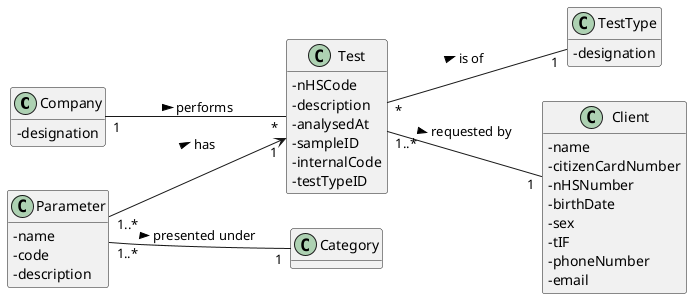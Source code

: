@startuml
hide methods
left to right direction
skinparam classAttributeIconSize 0

class Company {
  -designation
}

class Test {
  - nHSCode
  - description
  - analysedAt
  - sampleID
  - internalCode
  - testTypeID
}

class TestType {
  - designation
}


class Client {
  - name
  - citizenCardNumber
  - nHSNumber
  - birthDate
  - sex
  - tIF
  - phoneNumber
  - email
}

class Parameter {
-name
- code
- description
}


Company "1" -- "*" Test : performs >
Test "*" -- "1" TestType: is of >
Test "1..*" -- "1" Client: requested by >
Parameter "1..*" -- "1" Category: presented under >
Parameter "1..*" --> "1" Test : has >


@enduml